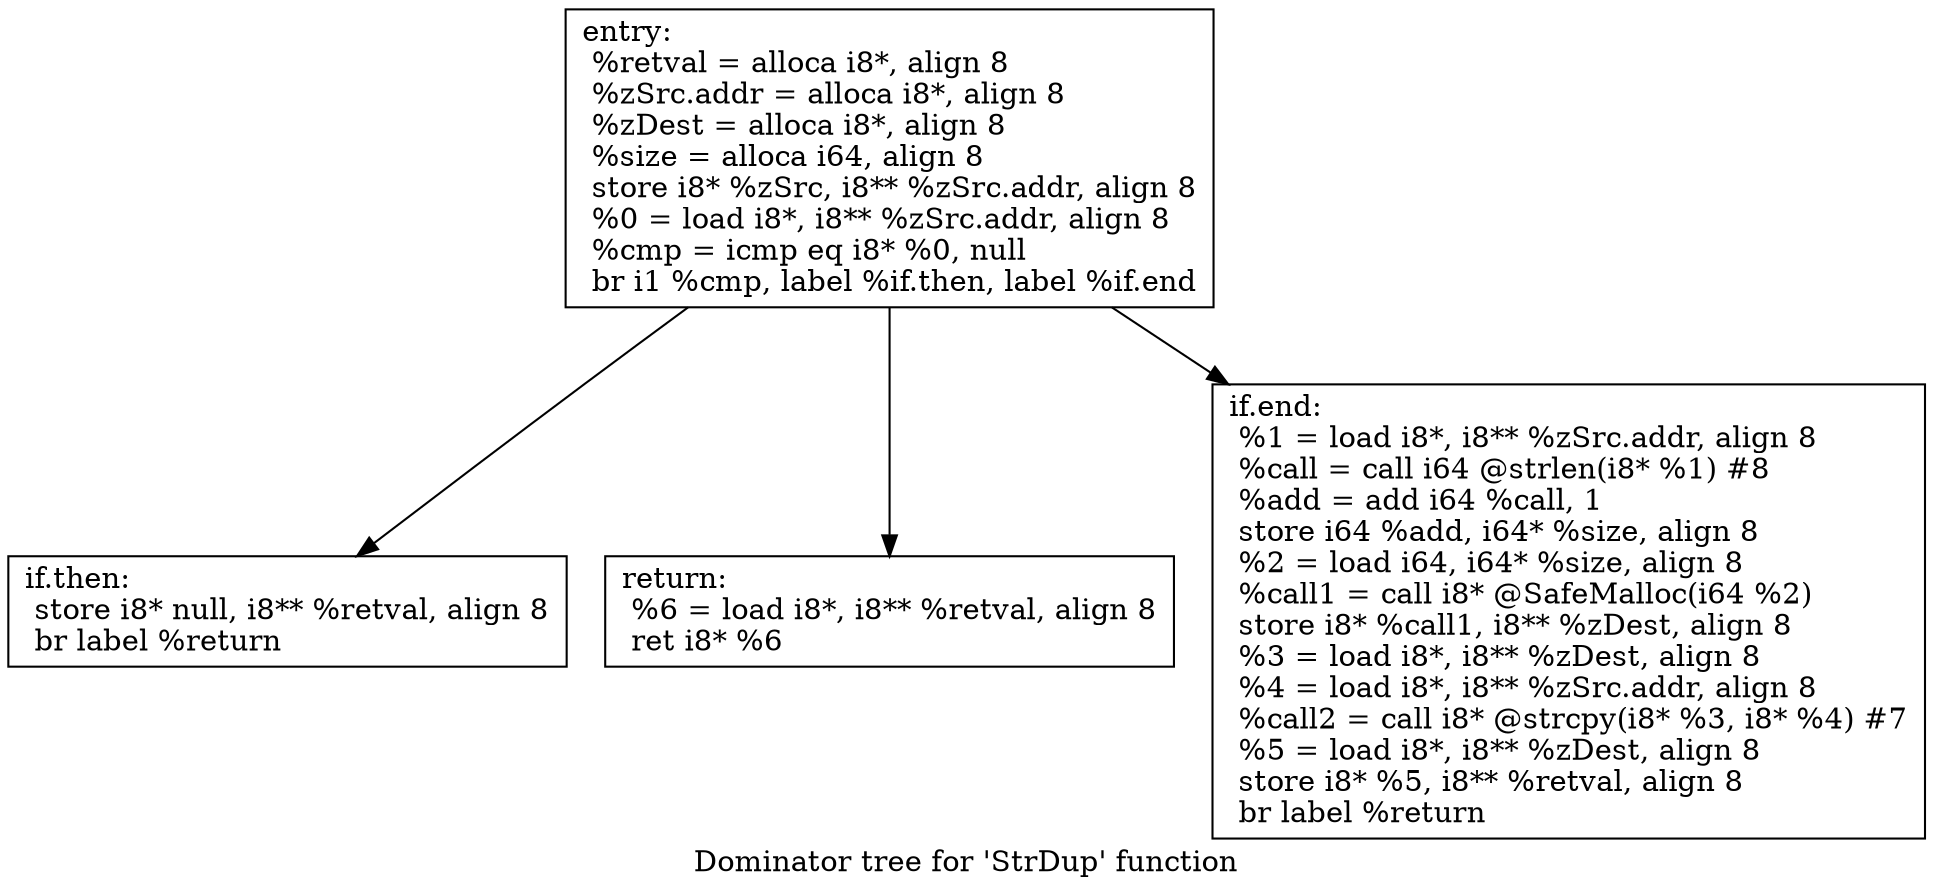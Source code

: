 digraph "Dominator tree for 'StrDup' function" {
	label="Dominator tree for 'StrDup' function";

	Node0xc6c7a0 [shape=record,label="{entry:\l  %retval = alloca i8*, align 8\l  %zSrc.addr = alloca i8*, align 8\l  %zDest = alloca i8*, align 8\l  %size = alloca i64, align 8\l  store i8* %zSrc, i8** %zSrc.addr, align 8\l  %0 = load i8*, i8** %zSrc.addr, align 8\l  %cmp = icmp eq i8* %0, null\l  br i1 %cmp, label %if.then, label %if.end\l}"];
	Node0xc6c7a0 -> Node0xc45390;
	Node0xc6c7a0 -> Node0xc82ad0;
	Node0xc6c7a0 -> Node0xc81ec0;
	Node0xc45390 [shape=record,label="{if.then:                                          \l  store i8* null, i8** %retval, align 8\l  br label %return\l}"];
	Node0xc82ad0 [shape=record,label="{return:                                           \l  %6 = load i8*, i8** %retval, align 8\l  ret i8* %6\l}"];
	Node0xc81ec0 [shape=record,label="{if.end:                                           \l  %1 = load i8*, i8** %zSrc.addr, align 8\l  %call = call i64 @strlen(i8* %1) #8\l  %add = add i64 %call, 1\l  store i64 %add, i64* %size, align 8\l  %2 = load i64, i64* %size, align 8\l  %call1 = call i8* @SafeMalloc(i64 %2)\l  store i8* %call1, i8** %zDest, align 8\l  %3 = load i8*, i8** %zDest, align 8\l  %4 = load i8*, i8** %zSrc.addr, align 8\l  %call2 = call i8* @strcpy(i8* %3, i8* %4) #7\l  %5 = load i8*, i8** %zDest, align 8\l  store i8* %5, i8** %retval, align 8\l  br label %return\l}"];
}
